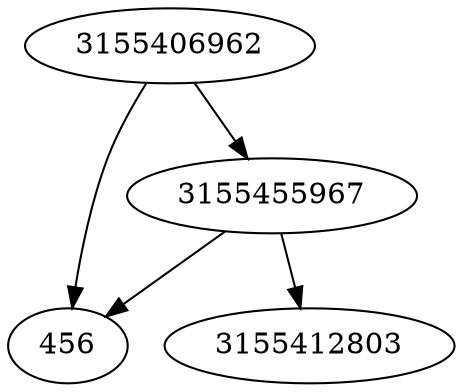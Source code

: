 strict digraph  {
456;
3155406962;
3155412803;
3155455967;
3155406962 -> 456;
3155406962 -> 3155455967;
3155455967 -> 3155412803;
3155455967 -> 456;
}
